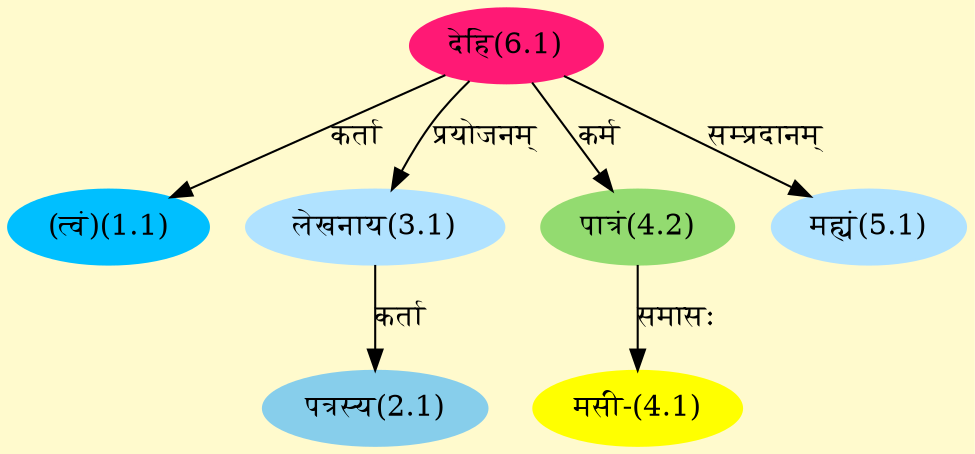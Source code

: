 digraph G{
rankdir=BT;
 compound=true;
 bgcolor="lemonchiffon1";
Node1_1 [style=filled, color="#00BFFF" label = "(त्वं)(1.1)"]
Node6_1 [style=filled, color="#FF1975" label = "देहि(6.1)"]
Node2_1 [style=filled, color="#87CEEB" label = "पत्रस्य(2.1)"]
Node3_1 [style=filled, color="#B0E2FF" label = "लेखनाय(3.1)"]
Node4_1 [style=filled, color="#FFFF00" label = "मसी-(4.1)"]
Node4_2 [style=filled, color="#93DB70" label = "पात्रं(4.2)"]
Node5_1 [style=filled, color="#B0E2FF" label = "मह्यं(5.1)"]
/* Start of Relations section */

Node1_1 -> Node6_1 [  label="कर्ता"  dir="back" ]
Node2_1 -> Node3_1 [  label="कर्ता"  dir="back" ]
Node3_1 -> Node6_1 [  label="प्रयोजनम्"  dir="back" ]
Node4_1 -> Node4_2 [  label="समासः"  dir="back" ]
Node4_2 -> Node6_1 [  label="कर्म"  dir="back" ]
Node5_1 -> Node6_1 [  label="सम्प्रदानम्"  dir="back" ]
}
